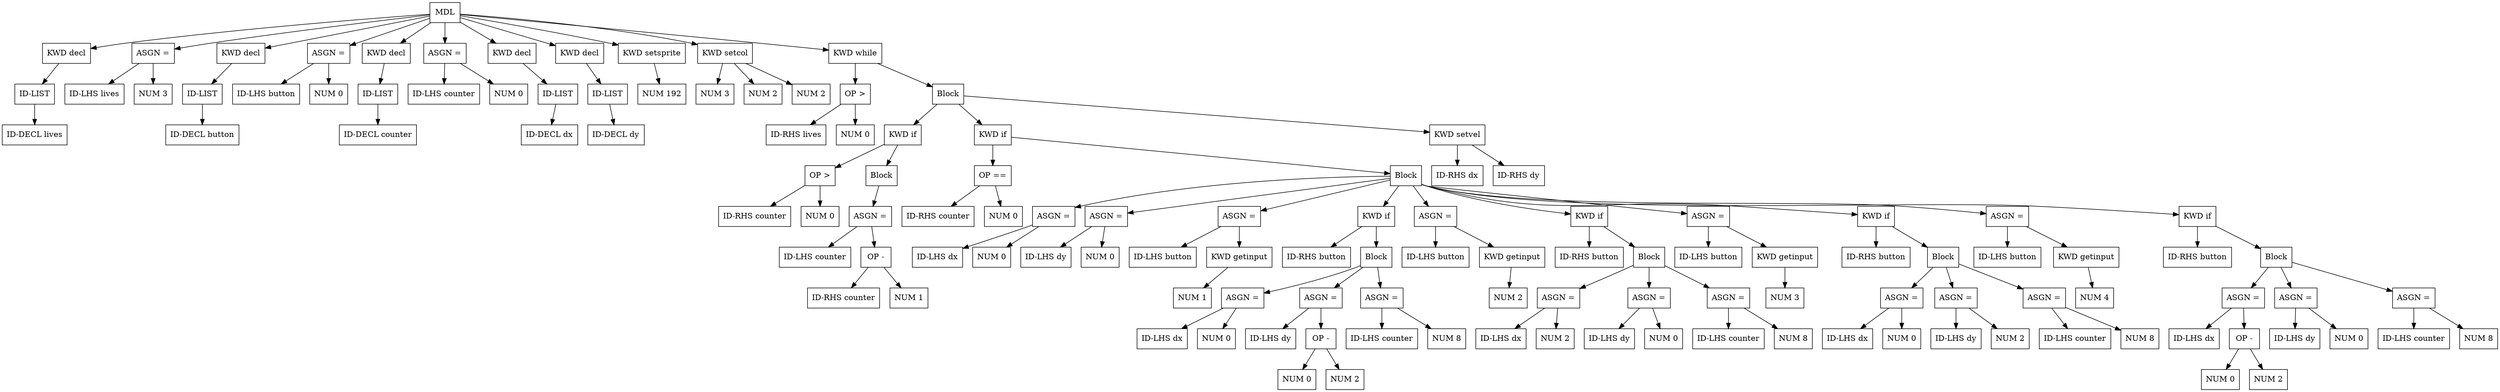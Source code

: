 digraph G {
node [shape = circle];
node29 [ uuid = "0803224a-c8fc-4efb-9847-64e7995d591f" shape = "record" label = "MDL " ];
node30 [ uuid = "81155864-8910-468b-bd25-7d239dbf6474" shape = "record" label = "KWD decl" ];
node31 [ uuid = "da349864-8c40-4237-ab18-6b98d002f5f2" shape = "record" label = "ID-LIST " ];
node32 [ uuid = "9618faf9-a41f-435d-97d1-05fd64563866" shape = "record" label = "ID-DECL lives" ];
node31 -> node32;
node30 -> node31;
node29 -> node30;
node34 [ uuid = "fdb41f21-0576-462c-848f-f54edad74575" shape = "record" label = "ASGN =" ];
node33 [ uuid = "6db1aeb6-6dca-4445-aab8-756006ee7e5b" shape = "record" label = "ID-LHS lives" ];
node34 -> node33;
node35 [ uuid = "7574b4e1-3e1a-4a0d-a72b-0954f60b2300" shape = "record" label = "NUM 3" ];
node34 -> node35;
node29 -> node34;
node36 [ uuid = "f0bfba10-72e1-4276-8ac6-5108b750a458" shape = "record" label = "KWD decl" ];
node37 [ uuid = "c137a948-4653-4137-a408-3b3d87079681" shape = "record" label = "ID-LIST " ];
node38 [ uuid = "7530ae1e-a2f5-488f-a6a1-a3a466edb54f" shape = "record" label = "ID-DECL button" ];
node37 -> node38;
node36 -> node37;
node29 -> node36;
node40 [ uuid = "299c14b7-33c0-4acb-8c22-cc8477feb25d" shape = "record" label = "ASGN =" ];
node39 [ uuid = "7285f704-b050-44c1-befd-593e4c41ebf9" shape = "record" label = "ID-LHS button" ];
node40 -> node39;
node41 [ uuid = "91312006-a51e-47ed-95fb-674413122a36" shape = "record" label = "NUM 0" ];
node40 -> node41;
node29 -> node40;
node42 [ uuid = "91a74552-19da-4e6c-b511-092cf3ebfc20" shape = "record" label = "KWD decl" ];
node43 [ uuid = "b4947992-eb62-4fb8-92a8-d9729c70d104" shape = "record" label = "ID-LIST " ];
node44 [ uuid = "92039e13-afbc-4353-9770-53fa1dc7cda9" shape = "record" label = "ID-DECL counter" ];
node43 -> node44;
node42 -> node43;
node29 -> node42;
node46 [ uuid = "dbacae6b-c0d8-4906-80e0-bf6879d0976e" shape = "record" label = "ASGN =" ];
node45 [ uuid = "6edff675-fb1a-4e6d-adfc-431f2ad8db3a" shape = "record" label = "ID-LHS counter" ];
node46 -> node45;
node47 [ uuid = "d9a8e467-0e76-43c2-a3e0-06d47f65af8b" shape = "record" label = "NUM 0" ];
node46 -> node47;
node29 -> node46;
node48 [ uuid = "f6e68f14-0256-4283-8407-39130dcd06a5" shape = "record" label = "KWD decl" ];
node49 [ uuid = "74d379b9-2ac6-473b-bfeb-d214ee45ddba" shape = "record" label = "ID-LIST " ];
node50 [ uuid = "ad335f4c-e4c6-4daa-861e-e34778ec03f0" shape = "record" label = "ID-DECL dx" ];
node49 -> node50;
node48 -> node49;
node29 -> node48;
node51 [ uuid = "e69e76ab-aea1-4233-8333-3cd8b2b47983" shape = "record" label = "KWD decl" ];
node52 [ uuid = "41d58e4b-dcbd-47c8-ad22-a2738f053684" shape = "record" label = "ID-LIST " ];
node53 [ uuid = "5bf10abe-c417-46ae-9461-cc3d12078a6d" shape = "record" label = "ID-DECL dy" ];
node52 -> node53;
node51 -> node52;
node29 -> node51;
node54 [ uuid = "dbbf22ca-e11c-4869-a63d-9c7522b46ed5" shape = "record" label = "KWD setsprite" ];
node55 [ uuid = "f884f48b-6b83-47ea-83a7-75dda8a02af5" shape = "record" label = "NUM 192" ];
node54 -> node55;
node29 -> node54;
node56 [ uuid = "88843242-5958-4ec9-9573-ae48634a83ce" shape = "record" label = "KWD setcol" ];
node57 [ uuid = "fa2a4d5c-71bd-4268-b604-0e8f737087dc" shape = "record" label = "NUM 3" ];
node56 -> node57;
node58 [ uuid = "fe277099-1150-4204-80bf-aef2550c347b" shape = "record" label = "NUM 2" ];
node56 -> node58;
node59 [ uuid = "f55a3365-3d74-4231-bbcd-4ab56dabcbe4" shape = "record" label = "NUM 2" ];
node56 -> node59;
node29 -> node56;
node60 [ uuid = "5526b5bc-190b-4f5b-9b4d-6956ea64f7f7" shape = "record" label = "KWD while" ];
node62 [ uuid = "6d2ec95f-61aa-4482-a33a-ea792d76b30b" shape = "record" label = "OP \>" ];
node61 [ uuid = "6e47d297-4175-4100-b4cb-6039da69266b" shape = "record" label = "ID-RHS lives" ];
node62 -> node61;
node63 [ uuid = "f3b6f385-8d07-472c-80df-04e81dd05e86" shape = "record" label = "NUM 0" ];
node62 -> node63;
node60 -> node62;
node64 [ uuid = "01311aec-b765-4571-91af-cfc3cd25f400" shape = "record" label = "Block " ];
node65 [ uuid = "c05e52d2-970a-42dc-a4b9-803f5f324e41" shape = "record" label = "KWD if" ];
node67 [ uuid = "073b626a-2e80-4e82-9590-f23ef2216081" shape = "record" label = "OP \>" ];
node66 [ uuid = "2d29e12b-0adc-4412-8fa1-a47966d8d05b" shape = "record" label = "ID-RHS counter" ];
node67 -> node66;
node68 [ uuid = "0561b071-8a37-4a3c-b8d9-8b7480978b4b" shape = "record" label = "NUM 0" ];
node67 -> node68;
node65 -> node67;
node69 [ uuid = "d9be28c4-512a-4a2a-9b61-fa1fd271f015" shape = "record" label = "Block " ];
node71 [ uuid = "487042d1-7312-4138-8970-80a5b9885e80" shape = "record" label = "ASGN =" ];
node70 [ uuid = "037618be-d5f1-4acf-8f2f-8c9f6d95f479" shape = "record" label = "ID-LHS counter" ];
node71 -> node70;
node73 [ uuid = "0a39d503-60c8-42c7-b242-8f2d98892f44" shape = "record" label = "OP -" ];
node72 [ uuid = "38f0c93a-196e-47bc-8aa1-357ffda5fff4" shape = "record" label = "ID-RHS counter" ];
node73 -> node72;
node74 [ uuid = "fc2c7c8e-5ace-499e-b89b-3b8a6c204401" shape = "record" label = "NUM 1" ];
node73 -> node74;
node71 -> node73;
node69 -> node71;
node65 -> node69;
node64 -> node65;
node75 [ uuid = "3c26d3d6-9a52-4415-9729-0a0a1142ffd0" shape = "record" label = "KWD if" ];
node77 [ uuid = "f06b93b3-1d6d-46fe-8e9c-2fc993f17093" shape = "record" label = "OP ==" ];
node76 [ uuid = "48cc75c7-e744-41ca-b715-f9c561e3da59" shape = "record" label = "ID-RHS counter" ];
node77 -> node76;
node78 [ uuid = "5c95db12-4d5b-465e-a1c2-62a0085ba9f0" shape = "record" label = "NUM 0" ];
node77 -> node78;
node75 -> node77;
node79 [ uuid = "98121eff-365c-4031-a820-5bcacb879627" shape = "record" label = "Block " ];
node81 [ uuid = "50611a64-5698-4b1b-b2b8-30639960e13b" shape = "record" label = "ASGN =" ];
node80 [ uuid = "2deb56a0-0eed-4994-ae95-7292d2cb8c16" shape = "record" label = "ID-LHS dx" ];
node81 -> node80;
node82 [ uuid = "c516baee-a409-438d-882c-722cd2c22db6" shape = "record" label = "NUM 0" ];
node81 -> node82;
node79 -> node81;
node84 [ uuid = "d7cefded-4ce8-4bbd-a435-873e1d1ec316" shape = "record" label = "ASGN =" ];
node83 [ uuid = "236b01b0-58e5-42f1-87e2-c8249a564c01" shape = "record" label = "ID-LHS dy" ];
node84 -> node83;
node85 [ uuid = "8221a92c-a78c-4c40-a904-35a53b298fd2" shape = "record" label = "NUM 0" ];
node84 -> node85;
node79 -> node84;
node87 [ uuid = "9685c577-4aa0-4607-be9d-05d9c07f5a03" shape = "record" label = "ASGN =" ];
node86 [ uuid = "125a46f6-7416-48fb-b5dd-c10bbd5c2ae0" shape = "record" label = "ID-LHS button" ];
node87 -> node86;
node88 [ uuid = "f2eb43fd-fc27-45bc-baf3-70fbb4076ab8" shape = "record" label = "KWD getinput" ];
node89 [ uuid = "eb66abf5-8ab6-45a7-9dc4-eced49201d90" shape = "record" label = "NUM 1" ];
node88 -> node89;
node87 -> node88;
node79 -> node87;
node90 [ uuid = "74ea50a7-f6c3-47df-bd27-db97683ded6c" shape = "record" label = "KWD if" ];
node91 [ uuid = "56def239-91cb-401e-b39f-eea43299b643" shape = "record" label = "ID-RHS button" ];
node90 -> node91;
node92 [ uuid = "75c1078b-5eb5-4fe3-ae92-3866ca49586b" shape = "record" label = "Block " ];
node94 [ uuid = "835a231c-93bc-4a73-a8e2-207af3bc0343" shape = "record" label = "ASGN =" ];
node93 [ uuid = "65edde16-0354-401b-8e4e-e852dffc6285" shape = "record" label = "ID-LHS dx" ];
node94 -> node93;
node95 [ uuid = "d6b3c346-67fb-48bb-a9ae-61344399c28c" shape = "record" label = "NUM 0" ];
node94 -> node95;
node92 -> node94;
node97 [ uuid = "d3fcc811-a13b-4193-8ed9-487ce93aa60a" shape = "record" label = "ASGN =" ];
node96 [ uuid = "a6fc4cbd-2453-4bea-9fa5-791510f4b236" shape = "record" label = "ID-LHS dy" ];
node97 -> node96;
node99 [ uuid = "4b66d3c9-c28b-48f3-94bd-c87e75f26043" shape = "record" label = "OP -" ];
node98 [ uuid = "6ce68a6b-ab9b-4f02-aa41-7a876445e2f0" shape = "record" label = "NUM 0" ];
node99 -> node98;
node100 [ uuid = "36f5880e-c595-467e-9dda-3de2ba3cccff" shape = "record" label = "NUM 2" ];
node99 -> node100;
node97 -> node99;
node92 -> node97;
node102 [ uuid = "db0de2f4-1177-4b69-bc68-d9422ab402eb" shape = "record" label = "ASGN =" ];
node101 [ uuid = "e5a566cf-45dc-43eb-8422-cbe460bb6238" shape = "record" label = "ID-LHS counter" ];
node102 -> node101;
node103 [ uuid = "c69d053d-4dad-4a05-b586-6f2c0daa9c37" shape = "record" label = "NUM 8" ];
node102 -> node103;
node92 -> node102;
node90 -> node92;
node79 -> node90;
node105 [ uuid = "36a5913d-d9cd-4b1a-8119-b88fa8877fa8" shape = "record" label = "ASGN =" ];
node104 [ uuid = "da2505f0-cfda-44cf-849f-3ed27706353a" shape = "record" label = "ID-LHS button" ];
node105 -> node104;
node106 [ uuid = "a412fe5b-6289-4084-9029-ed782bc33300" shape = "record" label = "KWD getinput" ];
node107 [ uuid = "cf07454d-bad9-493b-b190-6bb9a2e3ef8c" shape = "record" label = "NUM 2" ];
node106 -> node107;
node105 -> node106;
node79 -> node105;
node108 [ uuid = "a39f2bbb-f8a0-4db8-b5fb-55f92337b1cd" shape = "record" label = "KWD if" ];
node109 [ uuid = "c79eb7c8-6991-4b23-bef7-684970033123" shape = "record" label = "ID-RHS button" ];
node108 -> node109;
node110 [ uuid = "adf9d92e-6bc8-4e03-bba0-48f78164f584" shape = "record" label = "Block " ];
node112 [ uuid = "610ace49-57ee-4ce0-a16a-1300230c2cc7" shape = "record" label = "ASGN =" ];
node111 [ uuid = "61dd0bc0-8d47-46ea-acbb-998017a4405f" shape = "record" label = "ID-LHS dx" ];
node112 -> node111;
node113 [ uuid = "b9f18753-9526-4346-94de-5e6b04bc88a3" shape = "record" label = "NUM 2" ];
node112 -> node113;
node110 -> node112;
node115 [ uuid = "82abf3dc-12ce-4696-bc66-12319cd70a00" shape = "record" label = "ASGN =" ];
node114 [ uuid = "2123b38d-b031-4e14-aad2-88b2cd2f5e8d" shape = "record" label = "ID-LHS dy" ];
node115 -> node114;
node116 [ uuid = "a86c8272-0e98-4e37-b913-689abef1af28" shape = "record" label = "NUM 0" ];
node115 -> node116;
node110 -> node115;
node118 [ uuid = "f248ad95-e7b4-43cd-9a0e-42dbe10a2f4b" shape = "record" label = "ASGN =" ];
node117 [ uuid = "12dfa14e-c497-48a2-ab36-aebf4d07e52a" shape = "record" label = "ID-LHS counter" ];
node118 -> node117;
node119 [ uuid = "fa682771-47c7-44a7-b2f7-fcc137aaaa5e" shape = "record" label = "NUM 8" ];
node118 -> node119;
node110 -> node118;
node108 -> node110;
node79 -> node108;
node121 [ uuid = "fb70b0e9-f1ee-4045-8c56-c046ed9159b0" shape = "record" label = "ASGN =" ];
node120 [ uuid = "81b2ba87-05b2-40c4-8d8b-c4152c68131d" shape = "record" label = "ID-LHS button" ];
node121 -> node120;
node122 [ uuid = "6364d923-ce58-45e2-9238-e9f54578233d" shape = "record" label = "KWD getinput" ];
node123 [ uuid = "bca00c43-1ac1-4628-980f-8384545198bc" shape = "record" label = "NUM 3" ];
node122 -> node123;
node121 -> node122;
node79 -> node121;
node124 [ uuid = "25c98522-03d6-434f-9e92-c80fe46880bc" shape = "record" label = "KWD if" ];
node125 [ uuid = "06a30f43-1a43-4320-92a1-18a9b65c1cab" shape = "record" label = "ID-RHS button" ];
node124 -> node125;
node126 [ uuid = "63f67349-d466-43b9-82a5-077bfe07bf3b" shape = "record" label = "Block " ];
node128 [ uuid = "ecd6af1a-77a4-4eb7-890a-7b6f51604b87" shape = "record" label = "ASGN =" ];
node127 [ uuid = "e9783597-565b-42c0-9a59-086c362730bc" shape = "record" label = "ID-LHS dx" ];
node128 -> node127;
node129 [ uuid = "e94a8738-b96d-4646-93b0-4699055ee4c5" shape = "record" label = "NUM 0" ];
node128 -> node129;
node126 -> node128;
node131 [ uuid = "7b373073-e234-4087-83eb-425d6dcb07cd" shape = "record" label = "ASGN =" ];
node130 [ uuid = "763654af-5202-4252-99c5-ea2a764f812a" shape = "record" label = "ID-LHS dy" ];
node131 -> node130;
node132 [ uuid = "a53cee00-3a0b-4f61-8968-df41ad1fea45" shape = "record" label = "NUM 2" ];
node131 -> node132;
node126 -> node131;
node134 [ uuid = "4eb9520d-efea-4259-baed-9460d84378df" shape = "record" label = "ASGN =" ];
node133 [ uuid = "b59c4c2f-cda8-4b0c-abd2-13c446110432" shape = "record" label = "ID-LHS counter" ];
node134 -> node133;
node135 [ uuid = "5733416e-31c5-4193-a90d-fc4474ace929" shape = "record" label = "NUM 8" ];
node134 -> node135;
node126 -> node134;
node124 -> node126;
node79 -> node124;
node137 [ uuid = "04e9f965-3bca-4d91-98cd-02c849c3f304" shape = "record" label = "ASGN =" ];
node136 [ uuid = "db7977b1-d7d0-475d-8480-4f90483075db" shape = "record" label = "ID-LHS button" ];
node137 -> node136;
node138 [ uuid = "5e13f139-5ecc-4e74-8d30-38d91eecf7d6" shape = "record" label = "KWD getinput" ];
node139 [ uuid = "5bb61338-e5bf-433a-a79c-5fdc09e7ef0d" shape = "record" label = "NUM 4" ];
node138 -> node139;
node137 -> node138;
node79 -> node137;
node140 [ uuid = "f04db9b6-12c7-4c32-8f8e-a85e2d295eb5" shape = "record" label = "KWD if" ];
node141 [ uuid = "7e8891df-2d05-470e-93af-a63a0862cb05" shape = "record" label = "ID-RHS button" ];
node140 -> node141;
node142 [ uuid = "7fe968f1-a634-444f-af28-a62d728304f9" shape = "record" label = "Block " ];
node144 [ uuid = "29e65cca-e911-40a3-b211-2ecfca7b00c8" shape = "record" label = "ASGN =" ];
node143 [ uuid = "26e63341-5db0-4d9f-8514-af5aa29bd6a6" shape = "record" label = "ID-LHS dx" ];
node144 -> node143;
node146 [ uuid = "a6b455b4-21ac-46a7-aad5-ac0068289e65" shape = "record" label = "OP -" ];
node145 [ uuid = "591ddc1b-1a58-4bc0-a16b-d4f740e00216" shape = "record" label = "NUM 0" ];
node146 -> node145;
node147 [ uuid = "4f45427a-f200-4d38-a61c-5c6f7433d1af" shape = "record" label = "NUM 2" ];
node146 -> node147;
node144 -> node146;
node142 -> node144;
node149 [ uuid = "e327ef96-01e7-4e48-9fc1-fcc8e5f2e93d" shape = "record" label = "ASGN =" ];
node148 [ uuid = "ef10f369-16c7-4f72-bff8-be62402397cb" shape = "record" label = "ID-LHS dy" ];
node149 -> node148;
node150 [ uuid = "9114691b-c40e-482c-936d-fc22d0f2225e" shape = "record" label = "NUM 0" ];
node149 -> node150;
node142 -> node149;
node152 [ uuid = "67ec6446-012f-4f90-ab7c-46ef2d0fa866" shape = "record" label = "ASGN =" ];
node151 [ uuid = "ffea1b72-65b2-4734-b191-1664d9d8e042" shape = "record" label = "ID-LHS counter" ];
node152 -> node151;
node153 [ uuid = "b0d8f177-01de-4b3b-81ad-476268724390" shape = "record" label = "NUM 8" ];
node152 -> node153;
node142 -> node152;
node140 -> node142;
node79 -> node140;
node75 -> node79;
node64 -> node75;
node154 [ uuid = "86f98419-6658-4de0-914b-957788b8607f" shape = "record" label = "KWD setvel" ];
node155 [ uuid = "d6d16bc1-2eae-47e5-8cd0-4a1627c7610d" shape = "record" label = "ID-RHS dx" ];
node154 -> node155;
node156 [ uuid = "69c2648d-79a5-4963-af86-0bd8036da5ba" shape = "record" label = "ID-RHS dy" ];
node154 -> node156;
node64 -> node154;
node60 -> node64;
node29 -> node60;
}
